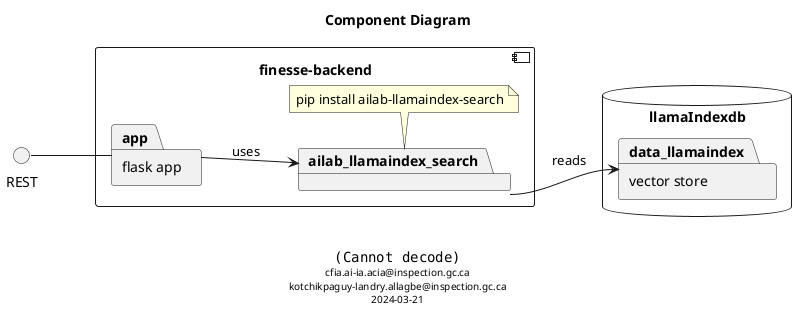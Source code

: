 @startuml components
left to right direction
<style>
legend {
    Fontsize 10
    BackgroundColor white
    LineColor white
    HorizontalAlignment center
}
</style>

title Component Diagram
interface REST
component "finesse-backend" as fb {
    package app as "flask app"
    package ailab_llamaindex_search 
    note bottom of ailab_llamaindex_search: pip install ailab-llamaindex-search
}
database llamaIndexdb {
    package "vector store" as data_llamaindex
}

REST -- app
app --> ailab_llamaindex_search: uses
ailab_llamaindex_search --> data_llamaindex : reads

legend
<img:../img/logo.png{scale=0.2}>
cfia.ai-ia.acia@inspection.gc.ca
kotchikpaguy-landry.allagbe@inspection.gc.ca
2024-03-21
end legend

@enduml
